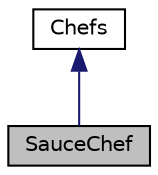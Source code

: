digraph "SauceChef"
{
 // LATEX_PDF_SIZE
  edge [fontname="Helvetica",fontsize="10",labelfontname="Helvetica",labelfontsize="10"];
  node [fontname="Helvetica",fontsize="10",shape=record];
  Node1 [label="SauceChef",height=0.2,width=0.4,color="black", fillcolor="grey75", style="filled", fontcolor="black",tooltip="The SauceChef class represents a chef specialized in sauce-based dishes."];
  Node2 -> Node1 [dir="back",color="midnightblue",fontsize="10",style="solid"];
  Node2 [label="Chefs",height=0.2,width=0.4,color="black", fillcolor="white", style="filled",URL="$classChefs.html",tooltip="The Chefs class represents the base class for different chef types in the restaurant."];
}
